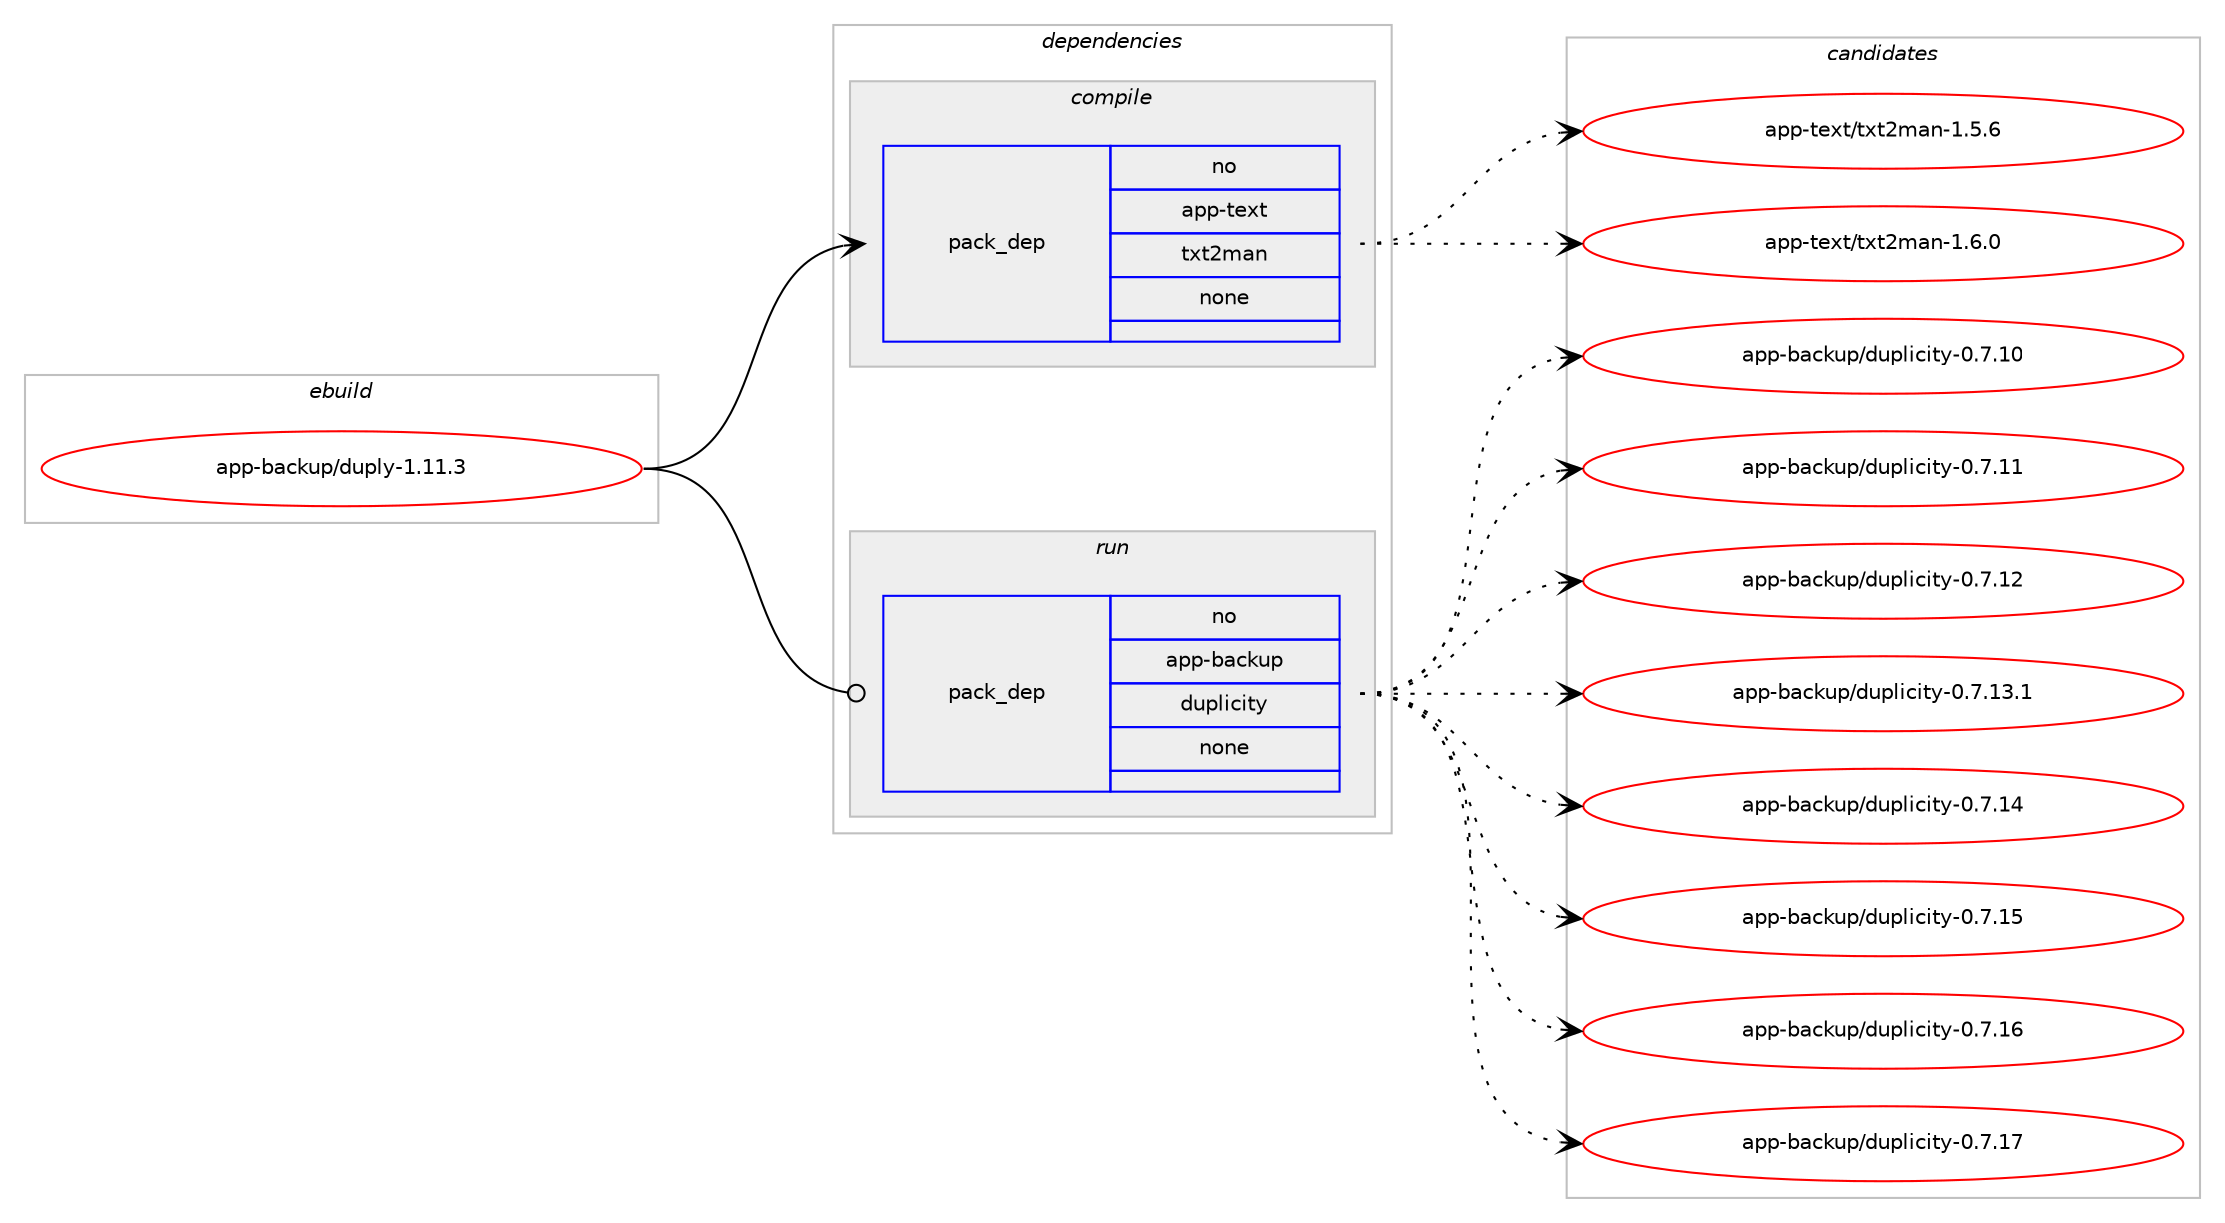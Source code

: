 digraph prolog {

# *************
# Graph options
# *************

newrank=true;
concentrate=true;
compound=true;
graph [rankdir=LR,fontname=Helvetica,fontsize=10,ranksep=1.5];#, ranksep=2.5, nodesep=0.2];
edge  [arrowhead=vee];
node  [fontname=Helvetica,fontsize=10];

# **********
# The ebuild
# **********

subgraph cluster_leftcol {
color=gray;
rank=same;
label=<<i>ebuild</i>>;
id [label="app-backup/duply-1.11.3", color=red, width=4, href="../app-backup/duply-1.11.3.svg"];
}

# ****************
# The dependencies
# ****************

subgraph cluster_midcol {
color=gray;
label=<<i>dependencies</i>>;
subgraph cluster_compile {
fillcolor="#eeeeee";
style=filled;
label=<<i>compile</i>>;
subgraph pack906634 {
dependency1273709 [label=<<TABLE BORDER="0" CELLBORDER="1" CELLSPACING="0" CELLPADDING="4" WIDTH="220"><TR><TD ROWSPAN="6" CELLPADDING="30">pack_dep</TD></TR><TR><TD WIDTH="110">no</TD></TR><TR><TD>app-text</TD></TR><TR><TD>txt2man</TD></TR><TR><TD>none</TD></TR><TR><TD></TD></TR></TABLE>>, shape=none, color=blue];
}
id:e -> dependency1273709:w [weight=20,style="solid",arrowhead="vee"];
}
subgraph cluster_compileandrun {
fillcolor="#eeeeee";
style=filled;
label=<<i>compile and run</i>>;
}
subgraph cluster_run {
fillcolor="#eeeeee";
style=filled;
label=<<i>run</i>>;
subgraph pack906635 {
dependency1273710 [label=<<TABLE BORDER="0" CELLBORDER="1" CELLSPACING="0" CELLPADDING="4" WIDTH="220"><TR><TD ROWSPAN="6" CELLPADDING="30">pack_dep</TD></TR><TR><TD WIDTH="110">no</TD></TR><TR><TD>app-backup</TD></TR><TR><TD>duplicity</TD></TR><TR><TD>none</TD></TR><TR><TD></TD></TR></TABLE>>, shape=none, color=blue];
}
id:e -> dependency1273710:w [weight=20,style="solid",arrowhead="odot"];
}
}

# **************
# The candidates
# **************

subgraph cluster_choices {
rank=same;
color=gray;
label=<<i>candidates</i>>;

subgraph choice906634 {
color=black;
nodesep=1;
choice9711211245116101120116471161201165010997110454946534654 [label="app-text/txt2man-1.5.6", color=red, width=4,href="../app-text/txt2man-1.5.6.svg"];
choice9711211245116101120116471161201165010997110454946544648 [label="app-text/txt2man-1.6.0", color=red, width=4,href="../app-text/txt2man-1.6.0.svg"];
dependency1273709:e -> choice9711211245116101120116471161201165010997110454946534654:w [style=dotted,weight="100"];
dependency1273709:e -> choice9711211245116101120116471161201165010997110454946544648:w [style=dotted,weight="100"];
}
subgraph choice906635 {
color=black;
nodesep=1;
choice9711211245989799107117112471001171121081059910511612145484655464948 [label="app-backup/duplicity-0.7.10", color=red, width=4,href="../app-backup/duplicity-0.7.10.svg"];
choice9711211245989799107117112471001171121081059910511612145484655464949 [label="app-backup/duplicity-0.7.11", color=red, width=4,href="../app-backup/duplicity-0.7.11.svg"];
choice9711211245989799107117112471001171121081059910511612145484655464950 [label="app-backup/duplicity-0.7.12", color=red, width=4,href="../app-backup/duplicity-0.7.12.svg"];
choice97112112459897991071171124710011711210810599105116121454846554649514649 [label="app-backup/duplicity-0.7.13.1", color=red, width=4,href="../app-backup/duplicity-0.7.13.1.svg"];
choice9711211245989799107117112471001171121081059910511612145484655464952 [label="app-backup/duplicity-0.7.14", color=red, width=4,href="../app-backup/duplicity-0.7.14.svg"];
choice9711211245989799107117112471001171121081059910511612145484655464953 [label="app-backup/duplicity-0.7.15", color=red, width=4,href="../app-backup/duplicity-0.7.15.svg"];
choice9711211245989799107117112471001171121081059910511612145484655464954 [label="app-backup/duplicity-0.7.16", color=red, width=4,href="../app-backup/duplicity-0.7.16.svg"];
choice9711211245989799107117112471001171121081059910511612145484655464955 [label="app-backup/duplicity-0.7.17", color=red, width=4,href="../app-backup/duplicity-0.7.17.svg"];
dependency1273710:e -> choice9711211245989799107117112471001171121081059910511612145484655464948:w [style=dotted,weight="100"];
dependency1273710:e -> choice9711211245989799107117112471001171121081059910511612145484655464949:w [style=dotted,weight="100"];
dependency1273710:e -> choice9711211245989799107117112471001171121081059910511612145484655464950:w [style=dotted,weight="100"];
dependency1273710:e -> choice97112112459897991071171124710011711210810599105116121454846554649514649:w [style=dotted,weight="100"];
dependency1273710:e -> choice9711211245989799107117112471001171121081059910511612145484655464952:w [style=dotted,weight="100"];
dependency1273710:e -> choice9711211245989799107117112471001171121081059910511612145484655464953:w [style=dotted,weight="100"];
dependency1273710:e -> choice9711211245989799107117112471001171121081059910511612145484655464954:w [style=dotted,weight="100"];
dependency1273710:e -> choice9711211245989799107117112471001171121081059910511612145484655464955:w [style=dotted,weight="100"];
}
}

}
